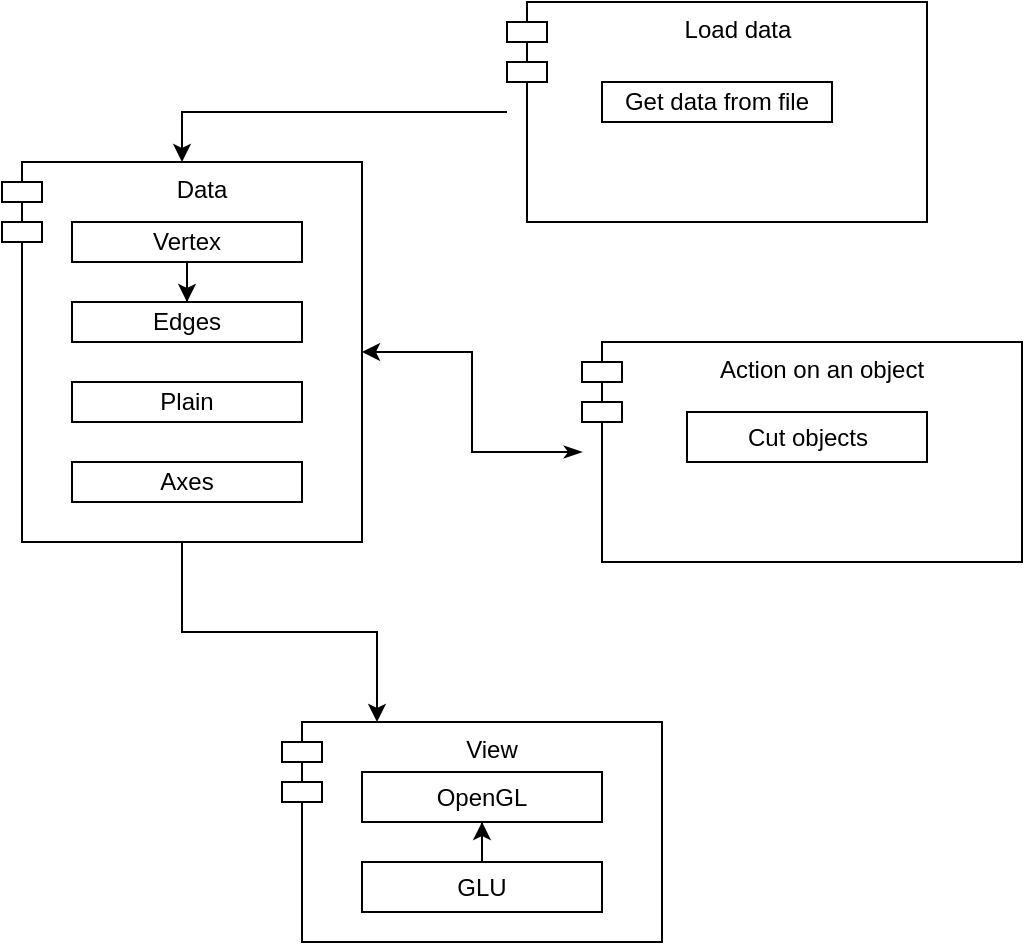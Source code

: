 <mxfile version="21.4.0" type="device">
  <diagram name="Страница — 1" id="T2940oLwmfMGuAj5bhZZ">
    <mxGraphModel dx="1418" dy="820" grid="1" gridSize="10" guides="1" tooltips="1" connect="1" arrows="1" fold="1" page="1" pageScale="1" pageWidth="827" pageHeight="1169" math="0" shadow="0">
      <root>
        <mxCell id="0" />
        <mxCell id="1" parent="0" />
        <mxCell id="Ad0CmdbfxJrOmi4ODv7A-16" style="edgeStyle=orthogonalEdgeStyle;rounded=0;orthogonalLoop=1;jettySize=auto;html=1;entryX=0.25;entryY=0;entryDx=0;entryDy=0;" parent="1" source="J5eLk094y9Guc8aVjL_Y-1" target="Ad0CmdbfxJrOmi4ODv7A-15" edge="1">
          <mxGeometry relative="1" as="geometry" />
        </mxCell>
        <mxCell id="J5eLk094y9Guc8aVjL_Y-1" value="Data" style="shape=module;align=left;spacingLeft=20;align=center;verticalAlign=top;whiteSpace=wrap;html=1;" parent="1" vertex="1">
          <mxGeometry x="150" y="100" width="180" height="190" as="geometry" />
        </mxCell>
        <mxCell id="Ad0CmdbfxJrOmi4ODv7A-6" style="edgeStyle=orthogonalEdgeStyle;rounded=0;orthogonalLoop=1;jettySize=auto;html=1;entryX=0.5;entryY=0;entryDx=0;entryDy=0;" parent="1" source="J5eLk094y9Guc8aVjL_Y-2" target="Ad0CmdbfxJrOmi4ODv7A-3" edge="1">
          <mxGeometry relative="1" as="geometry" />
        </mxCell>
        <mxCell id="J5eLk094y9Guc8aVjL_Y-2" value="Vertex" style="html=1;whiteSpace=wrap;" parent="1" vertex="1">
          <mxGeometry x="185" y="130" width="115" height="20" as="geometry" />
        </mxCell>
        <mxCell id="Ad0CmdbfxJrOmi4ODv7A-3" value="Edges" style="html=1;whiteSpace=wrap;" parent="1" vertex="1">
          <mxGeometry x="185" y="170" width="115" height="20" as="geometry" />
        </mxCell>
        <mxCell id="Ad0CmdbfxJrOmi4ODv7A-7" value="Plain" style="html=1;whiteSpace=wrap;" parent="1" vertex="1">
          <mxGeometry x="185" y="210" width="115" height="20" as="geometry" />
        </mxCell>
        <mxCell id="Ad0CmdbfxJrOmi4ODv7A-8" value="Axes" style="html=1;whiteSpace=wrap;" parent="1" vertex="1">
          <mxGeometry x="185" y="250" width="115" height="20" as="geometry" />
        </mxCell>
        <mxCell id="Ad0CmdbfxJrOmi4ODv7A-12" style="edgeStyle=orthogonalEdgeStyle;rounded=0;orthogonalLoop=1;jettySize=auto;html=1;entryX=0.5;entryY=0;entryDx=0;entryDy=0;" parent="1" source="Ad0CmdbfxJrOmi4ODv7A-9" target="J5eLk094y9Guc8aVjL_Y-1" edge="1">
          <mxGeometry relative="1" as="geometry" />
        </mxCell>
        <mxCell id="Ad0CmdbfxJrOmi4ODv7A-9" value="Load data" style="shape=module;align=left;spacingLeft=20;align=center;verticalAlign=top;whiteSpace=wrap;html=1;" parent="1" vertex="1">
          <mxGeometry x="402.5" y="20" width="210" height="110" as="geometry" />
        </mxCell>
        <mxCell id="Ad0CmdbfxJrOmi4ODv7A-10" value="Get data from file" style="html=1;whiteSpace=wrap;" parent="1" vertex="1">
          <mxGeometry x="450" y="60" width="115" height="20" as="geometry" />
        </mxCell>
        <mxCell id="Ad0CmdbfxJrOmi4ODv7A-17" style="edgeStyle=orthogonalEdgeStyle;rounded=0;orthogonalLoop=1;jettySize=auto;html=1;entryX=1;entryY=0.5;entryDx=0;entryDy=0;startArrow=classicThin;startFill=1;" parent="1" source="Ad0CmdbfxJrOmi4ODv7A-13" target="J5eLk094y9Guc8aVjL_Y-1" edge="1">
          <mxGeometry relative="1" as="geometry" />
        </mxCell>
        <mxCell id="Ad0CmdbfxJrOmi4ODv7A-13" value="Action on an object" style="shape=module;align=left;spacingLeft=20;align=center;verticalAlign=top;whiteSpace=wrap;html=1;" parent="1" vertex="1">
          <mxGeometry x="440" y="190" width="220" height="110" as="geometry" />
        </mxCell>
        <mxCell id="Ad0CmdbfxJrOmi4ODv7A-15" value="View" style="shape=module;align=left;spacingLeft=20;align=center;verticalAlign=top;whiteSpace=wrap;html=1;" parent="1" vertex="1">
          <mxGeometry x="290" y="380" width="190" height="110" as="geometry" />
        </mxCell>
        <mxCell id="Ad0CmdbfxJrOmi4ODv7A-18" value="OpenGL" style="rounded=0;whiteSpace=wrap;html=1;" parent="1" vertex="1">
          <mxGeometry x="330" y="405" width="120" height="25" as="geometry" />
        </mxCell>
        <mxCell id="Ad0CmdbfxJrOmi4ODv7A-20" style="edgeStyle=orthogonalEdgeStyle;rounded=0;orthogonalLoop=1;jettySize=auto;html=1;entryX=0.5;entryY=1;entryDx=0;entryDy=0;" parent="1" source="Ad0CmdbfxJrOmi4ODv7A-19" target="Ad0CmdbfxJrOmi4ODv7A-18" edge="1">
          <mxGeometry relative="1" as="geometry" />
        </mxCell>
        <mxCell id="Ad0CmdbfxJrOmi4ODv7A-19" value="GLU" style="rounded=0;whiteSpace=wrap;html=1;" parent="1" vertex="1">
          <mxGeometry x="330" y="450" width="120" height="25" as="geometry" />
        </mxCell>
        <mxCell id="Ad0CmdbfxJrOmi4ODv7A-21" value="Cut objects" style="rounded=0;whiteSpace=wrap;html=1;" parent="1" vertex="1">
          <mxGeometry x="492.5" y="225" width="120" height="25" as="geometry" />
        </mxCell>
      </root>
    </mxGraphModel>
  </diagram>
</mxfile>
